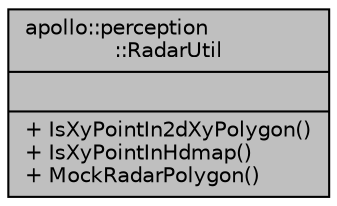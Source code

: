 digraph "apollo::perception::RadarUtil"
{
  edge [fontname="Helvetica",fontsize="10",labelfontname="Helvetica",labelfontsize="10"];
  node [fontname="Helvetica",fontsize="10",shape=record];
  Node1 [label="{apollo::perception\l::RadarUtil\n||+ IsXyPointIn2dXyPolygon()\l+ IsXyPointInHdmap()\l+ MockRadarPolygon()\l}",height=0.2,width=0.4,color="black", fillcolor="grey75", style="filled" fontcolor="black"];
}
